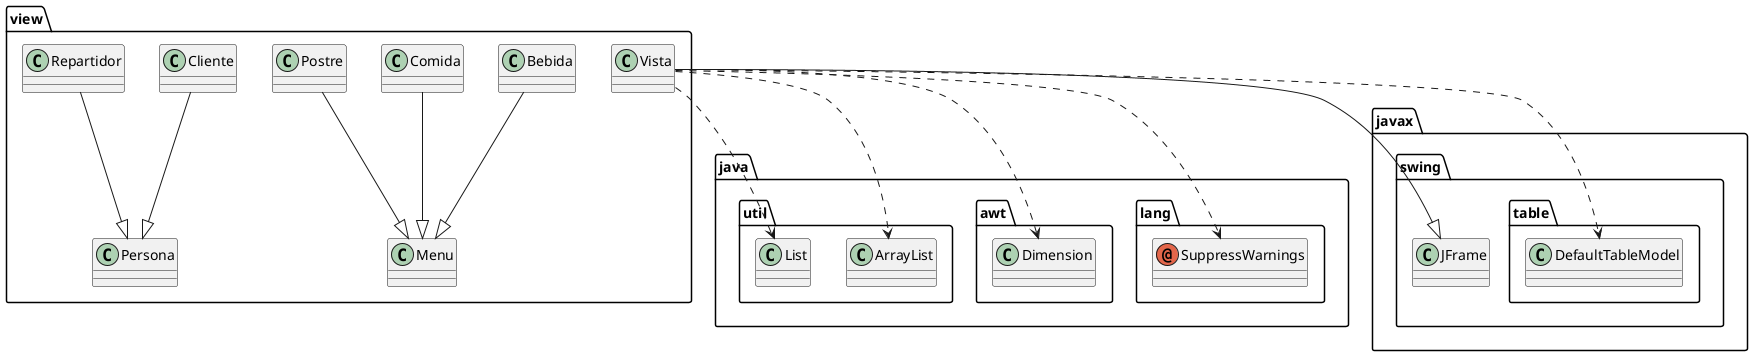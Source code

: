 @startuml
annotation java.lang.SuppressWarnings
class java.awt.Dimension
class java.util.ArrayList
class java.util.List
class javax.swing.JFrame
class javax.swing.table.DefaultTableModel
class view.Bebida
class view.Cliente
class view.Comida
class view.Menu
class view.Persona
class view.Postre
class view.Repartidor
class view.Vista
view.Bebida --|> view.Menu
view.Cliente --|> view.Persona
view.Comida --|> view.Menu
view.Postre --|> view.Menu
view.Repartidor --|> view.Persona
view.Vista ..> java.lang.SuppressWarnings
view.Vista ..> java.awt.Dimension
view.Vista ..> java.util.ArrayList
view.Vista ..> java.util.List
view.Vista --|> javax.swing.JFrame
view.Vista ..> javax.swing.table.DefaultTableModel
@enduml
